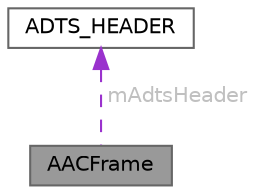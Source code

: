 digraph "AACFrame"
{
 // LATEX_PDF_SIZE
  bgcolor="transparent";
  edge [fontname=Helvetica,fontsize=10,labelfontname=Helvetica,labelfontsize=10];
  node [fontname=Helvetica,fontsize=10,shape=box,height=0.2,width=0.4];
  Node1 [id="Node000001",label="AACFrame",height=0.2,width=0.4,color="gray40", fillcolor="grey60", style="filled", fontcolor="black",tooltip="管理 AAC 音频帧的类"];
  Node2 -> Node1 [id="edge1_Node000001_Node000002",dir="back",color="darkorchid3",style="dashed",tooltip=" ",label=" mAdtsHeader",fontcolor="grey" ];
  Node2 [id="Node000002",label="ADTS_HEADER",height=0.2,width=0.4,color="gray40", fillcolor="white", style="filled",URL="$struct_a_d_t_s___h_e_a_d_e_r.html",tooltip=" "];
}
